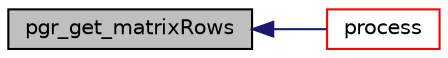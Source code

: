 digraph "pgr_get_matrixRows"
{
  edge [fontname="Helvetica",fontsize="10",labelfontname="Helvetica",labelfontsize="10"];
  node [fontname="Helvetica",fontsize="10",shape=record];
  rankdir="LR";
  Node22 [label="pgr_get_matrixRows",height=0.2,width=0.4,color="black", fillcolor="grey75", style="filled", fontcolor="black"];
  Node22 -> Node23 [dir="back",color="midnightblue",fontsize="10",style="solid",fontname="Helvetica"];
  Node23 [label="process",height=0.2,width=0.4,color="red", fillcolor="white", style="filled",URL="$pickDeliver_8c.html#a5983f32ed1c167732c4ace2700705810"];
}
